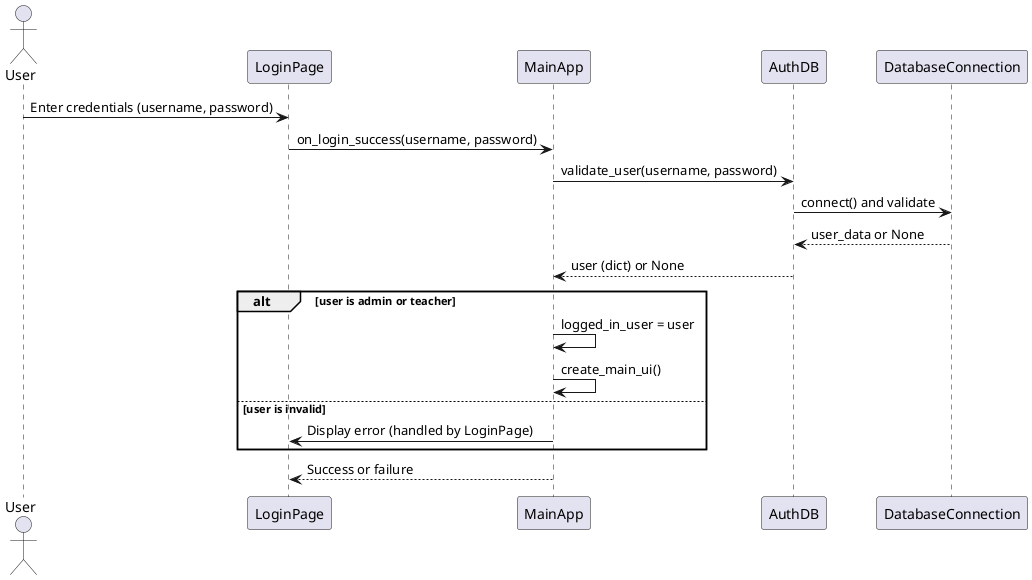 @startuml
'https://plantuml.com/sequence-diagram

actor User
participant "LoginPage"
participant "MainApp"
participant "AuthDB"
participant "DatabaseConnection"
'add user'
User -> LoginPage: Enter credentials (username, password)
LoginPage -> MainApp: on_login_success(username, password)
MainApp -> AuthDB: validate_user(username, password)
AuthDB -> DatabaseConnection: connect() and validate
DatabaseConnection --> AuthDB: user_data or None
AuthDB --> MainApp: user (dict) or None
'if the is admin or teacher'
alt user is admin or teacher
    MainApp -> MainApp: logged_in_user = user
    MainApp -> MainApp: create_main_ui()
else user is invalid
    MainApp -> LoginPage: Display error (handled by LoginPage)
end

MainApp --> LoginPage: Success or failure
@enduml